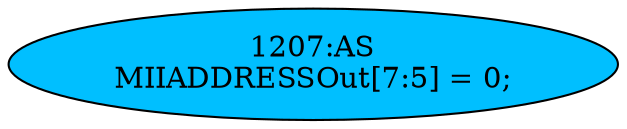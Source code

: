 strict digraph "" {
	node [label="\N"];
	"1207:AS"	 [ast="<pyverilog.vparser.ast.Assign object at 0x7fbdee046510>",
		def_var="['MIIADDRESSOut']",
		fillcolor=deepskyblue,
		label="1207:AS
MIIADDRESSOut[7:5] = 0;",
		statements="[]",
		style=filled,
		typ=Assign,
		use_var="[]"];
}

